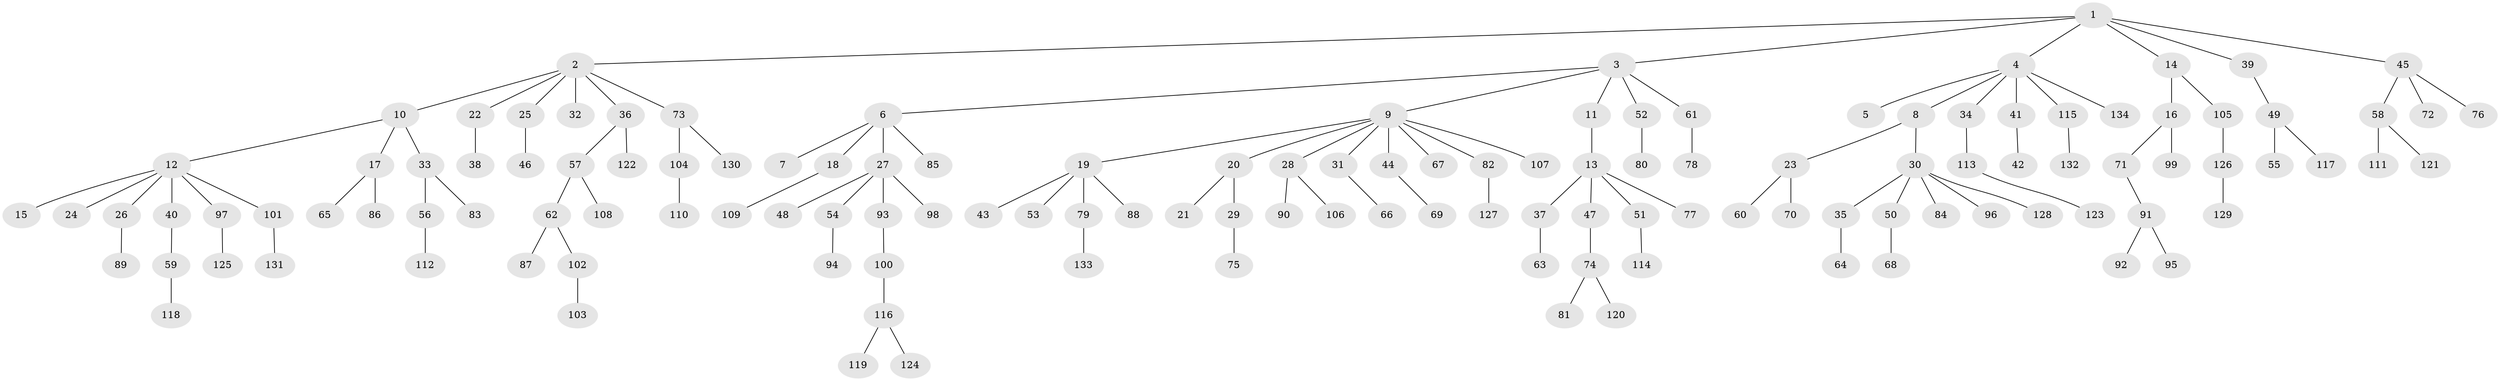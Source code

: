 // coarse degree distribution, {6: 0.05319148936170213, 7: 0.010638297872340425, 1: 0.5425531914893617, 4: 0.06382978723404255, 3: 0.06382978723404255, 8: 0.010638297872340425, 2: 0.2553191489361702}
// Generated by graph-tools (version 1.1) at 2025/51/03/04/25 22:51:54]
// undirected, 134 vertices, 133 edges
graph export_dot {
  node [color=gray90,style=filled];
  1;
  2;
  3;
  4;
  5;
  6;
  7;
  8;
  9;
  10;
  11;
  12;
  13;
  14;
  15;
  16;
  17;
  18;
  19;
  20;
  21;
  22;
  23;
  24;
  25;
  26;
  27;
  28;
  29;
  30;
  31;
  32;
  33;
  34;
  35;
  36;
  37;
  38;
  39;
  40;
  41;
  42;
  43;
  44;
  45;
  46;
  47;
  48;
  49;
  50;
  51;
  52;
  53;
  54;
  55;
  56;
  57;
  58;
  59;
  60;
  61;
  62;
  63;
  64;
  65;
  66;
  67;
  68;
  69;
  70;
  71;
  72;
  73;
  74;
  75;
  76;
  77;
  78;
  79;
  80;
  81;
  82;
  83;
  84;
  85;
  86;
  87;
  88;
  89;
  90;
  91;
  92;
  93;
  94;
  95;
  96;
  97;
  98;
  99;
  100;
  101;
  102;
  103;
  104;
  105;
  106;
  107;
  108;
  109;
  110;
  111;
  112;
  113;
  114;
  115;
  116;
  117;
  118;
  119;
  120;
  121;
  122;
  123;
  124;
  125;
  126;
  127;
  128;
  129;
  130;
  131;
  132;
  133;
  134;
  1 -- 2;
  1 -- 3;
  1 -- 4;
  1 -- 14;
  1 -- 39;
  1 -- 45;
  2 -- 10;
  2 -- 22;
  2 -- 25;
  2 -- 32;
  2 -- 36;
  2 -- 73;
  3 -- 6;
  3 -- 9;
  3 -- 11;
  3 -- 52;
  3 -- 61;
  4 -- 5;
  4 -- 8;
  4 -- 34;
  4 -- 41;
  4 -- 115;
  4 -- 134;
  6 -- 7;
  6 -- 18;
  6 -- 27;
  6 -- 85;
  8 -- 23;
  8 -- 30;
  9 -- 19;
  9 -- 20;
  9 -- 28;
  9 -- 31;
  9 -- 44;
  9 -- 67;
  9 -- 82;
  9 -- 107;
  10 -- 12;
  10 -- 17;
  10 -- 33;
  11 -- 13;
  12 -- 15;
  12 -- 24;
  12 -- 26;
  12 -- 40;
  12 -- 97;
  12 -- 101;
  13 -- 37;
  13 -- 47;
  13 -- 51;
  13 -- 77;
  14 -- 16;
  14 -- 105;
  16 -- 71;
  16 -- 99;
  17 -- 65;
  17 -- 86;
  18 -- 109;
  19 -- 43;
  19 -- 53;
  19 -- 79;
  19 -- 88;
  20 -- 21;
  20 -- 29;
  22 -- 38;
  23 -- 60;
  23 -- 70;
  25 -- 46;
  26 -- 89;
  27 -- 48;
  27 -- 54;
  27 -- 93;
  27 -- 98;
  28 -- 90;
  28 -- 106;
  29 -- 75;
  30 -- 35;
  30 -- 50;
  30 -- 84;
  30 -- 96;
  30 -- 128;
  31 -- 66;
  33 -- 56;
  33 -- 83;
  34 -- 113;
  35 -- 64;
  36 -- 57;
  36 -- 122;
  37 -- 63;
  39 -- 49;
  40 -- 59;
  41 -- 42;
  44 -- 69;
  45 -- 58;
  45 -- 72;
  45 -- 76;
  47 -- 74;
  49 -- 55;
  49 -- 117;
  50 -- 68;
  51 -- 114;
  52 -- 80;
  54 -- 94;
  56 -- 112;
  57 -- 62;
  57 -- 108;
  58 -- 111;
  58 -- 121;
  59 -- 118;
  61 -- 78;
  62 -- 87;
  62 -- 102;
  71 -- 91;
  73 -- 104;
  73 -- 130;
  74 -- 81;
  74 -- 120;
  79 -- 133;
  82 -- 127;
  91 -- 92;
  91 -- 95;
  93 -- 100;
  97 -- 125;
  100 -- 116;
  101 -- 131;
  102 -- 103;
  104 -- 110;
  105 -- 126;
  113 -- 123;
  115 -- 132;
  116 -- 119;
  116 -- 124;
  126 -- 129;
}
